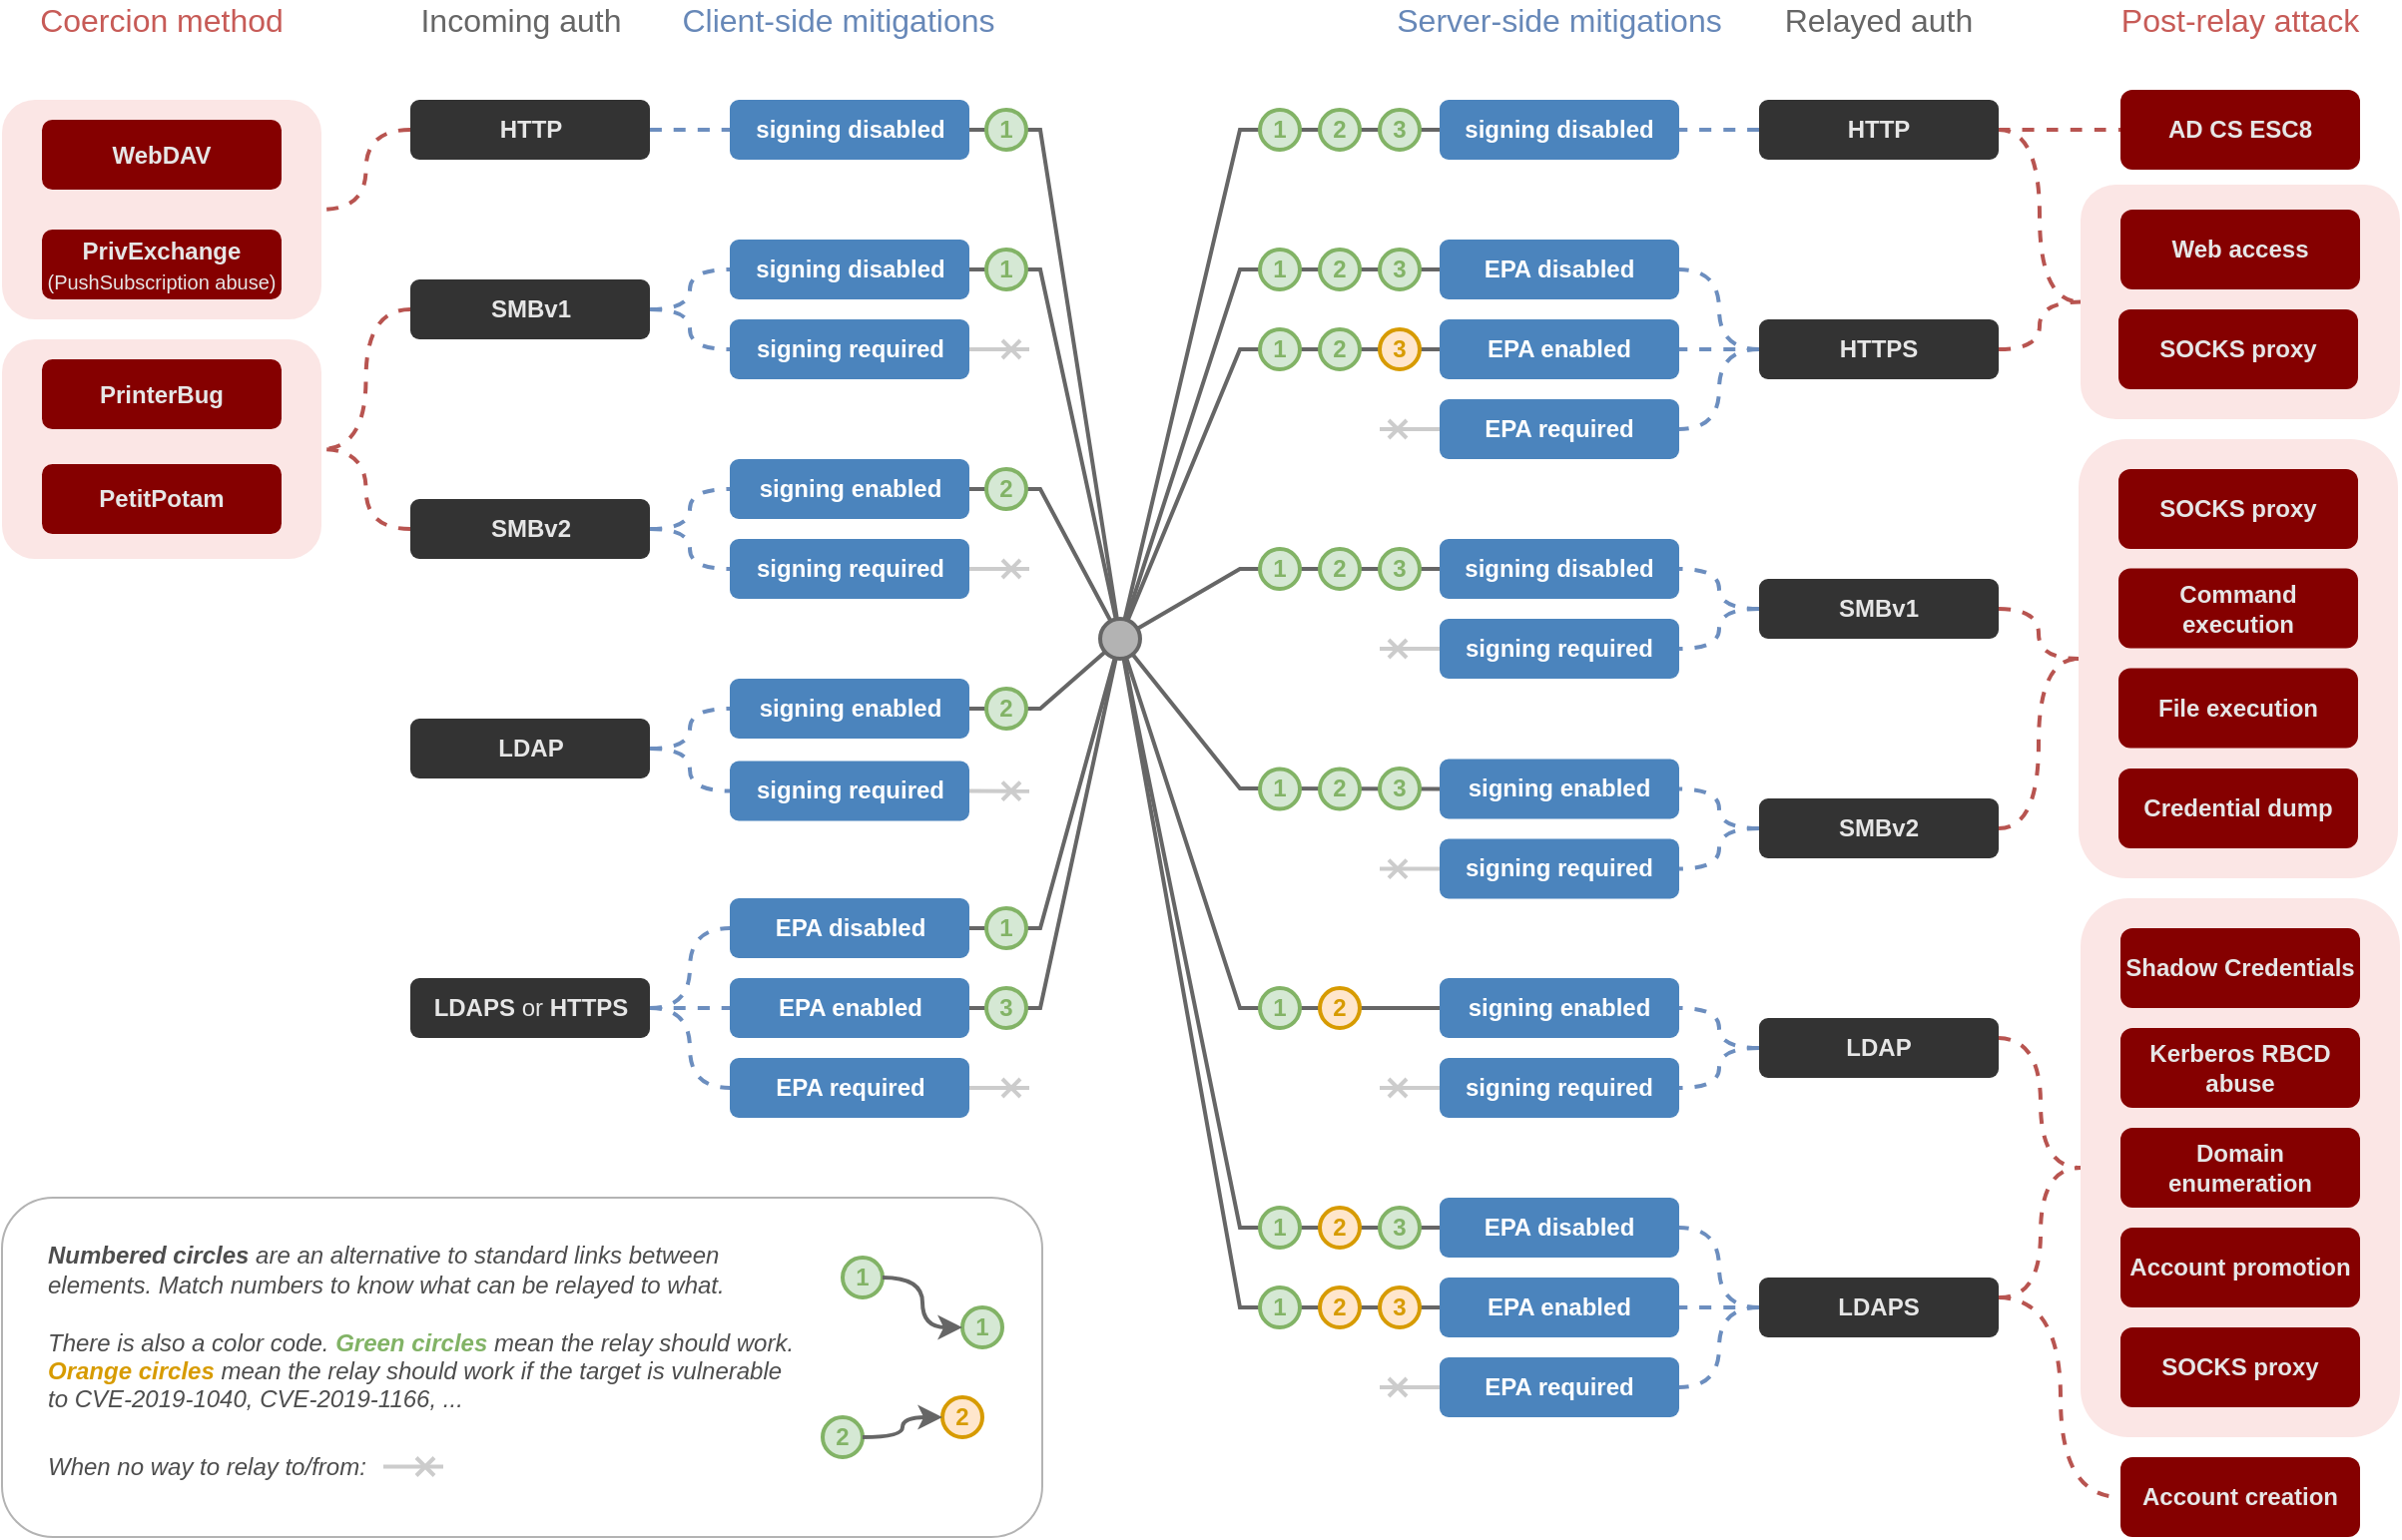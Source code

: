 <mxfile version="14.9.4" type="github">
  <diagram id="hH7pEeF3YHhmBUNXaw4B" name="Page-1">
    <mxGraphModel dx="347" dy="2349" grid="1" gridSize="10" guides="1" tooltips="1" connect="1" arrows="1" fold="1" page="0" pageScale="1" pageWidth="850" pageHeight="1100" math="0" shadow="0">
      <root>
        <mxCell id="0" />
        <mxCell id="1" parent="0" />
        <mxCell id="snwm5DKrS2Qic9GJKbOS-49" value="" style="rounded=1;whiteSpace=wrap;html=1;fillColor=#f8cecc;fontStyle=1;opacity=50;strokeColor=none;" vertex="1" parent="1">
          <mxGeometry x="2511" y="-867.5" width="160" height="117.5" as="geometry" />
        </mxCell>
        <mxCell id="MCJ4tLDUuDzxqkEf6m1W-9" value="" style="rounded=1;whiteSpace=wrap;html=1;fillColor=#f8cecc;fontStyle=1;opacity=50;strokeColor=none;" vertex="1" parent="1">
          <mxGeometry x="1470" y="-790" width="160" height="110" as="geometry" />
        </mxCell>
        <mxCell id="MCJ4tLDUuDzxqkEf6m1W-6" value="" style="rounded=1;whiteSpace=wrap;html=1;fillColor=#f8cecc;fontStyle=1;opacity=50;strokeColor=none;" vertex="1" parent="1">
          <mxGeometry x="1470" y="-910" width="160" height="110" as="geometry" />
        </mxCell>
        <mxCell id="J9YO0TIa6yCJs-UxPbS8-112" value="" style="rounded=1;whiteSpace=wrap;html=1;fillColor=#f8cecc;fontStyle=1;opacity=50;strokeColor=none;" parent="1" vertex="1">
          <mxGeometry x="2510" y="-740" width="160" height="220" as="geometry" />
        </mxCell>
        <mxCell id="J9YO0TIa6yCJs-UxPbS8-108" value="" style="rounded=1;whiteSpace=wrap;html=1;fillColor=#f8cecc;fontStyle=1;opacity=50;strokeColor=none;" parent="1" vertex="1">
          <mxGeometry x="2511" y="-510" width="160" height="270" as="geometry" />
        </mxCell>
        <mxCell id="J9YO0TIa6yCJs-UxPbS8-78" style="edgeStyle=orthogonalEdgeStyle;curved=1;rounded=0;orthogonalLoop=1;jettySize=auto;html=1;exitX=1;exitY=0.5;exitDx=0;exitDy=0;entryX=0;entryY=0.5;entryDx=0;entryDy=0;strokeColor=#6c8ebf;strokeWidth=2;fillColor=#dae8fc;dashed=1;endArrow=none;endFill=0;" parent="1" source="J9YO0TIa6yCJs-UxPbS8-3" target="J9YO0TIa6yCJs-UxPbS8-42" edge="1">
          <mxGeometry relative="1" as="geometry" />
        </mxCell>
        <mxCell id="J9YO0TIa6yCJs-UxPbS8-79" style="edgeStyle=orthogonalEdgeStyle;curved=1;rounded=0;orthogonalLoop=1;jettySize=auto;html=1;exitX=1;exitY=0.5;exitDx=0;exitDy=0;entryX=0;entryY=0.5;entryDx=0;entryDy=0;strokeColor=#6c8ebf;strokeWidth=2;fillColor=#dae8fc;dashed=1;endArrow=none;endFill=0;" parent="1" source="J9YO0TIa6yCJs-UxPbS8-3" target="J9YO0TIa6yCJs-UxPbS8-43" edge="1">
          <mxGeometry relative="1" as="geometry" />
        </mxCell>
        <mxCell id="J9YO0TIa6yCJs-UxPbS8-3" value="LDAP" style="rounded=1;whiteSpace=wrap;html=1;fontColor=#E6E6E6;fontStyle=1;fillColor=#333333;strokeColor=none;" parent="1" vertex="1">
          <mxGeometry x="1674.5" y="-600" width="120" height="30" as="geometry" />
        </mxCell>
        <mxCell id="J9YO0TIa6yCJs-UxPbS8-73" style="edgeStyle=orthogonalEdgeStyle;curved=1;rounded=0;orthogonalLoop=1;jettySize=auto;html=1;exitX=1;exitY=0.5;exitDx=0;exitDy=0;entryX=0;entryY=0.5;entryDx=0;entryDy=0;strokeColor=#6c8ebf;strokeWidth=2;fillColor=#dae8fc;dashed=1;endArrow=none;endFill=0;" parent="1" source="J9YO0TIa6yCJs-UxPbS8-4" target="J9YO0TIa6yCJs-UxPbS8-61" edge="1">
          <mxGeometry relative="1" as="geometry" />
        </mxCell>
        <mxCell id="J9YO0TIa6yCJs-UxPbS8-4" value="HTTP" style="rounded=1;whiteSpace=wrap;html=1;fontColor=#E6E6E6;fontStyle=1;fillColor=#333333;strokeColor=none;" parent="1" vertex="1">
          <mxGeometry x="1674.5" y="-910" width="120" height="30" as="geometry" />
        </mxCell>
        <mxCell id="J9YO0TIa6yCJs-UxPbS8-5" value="Credential dump" style="rounded=1;whiteSpace=wrap;html=1;fontColor=#E6E6E6;fillColor=#850000;strokeColor=none;fontStyle=1" parent="1" vertex="1">
          <mxGeometry x="2530.0" y="-575" width="120" height="40" as="geometry" />
        </mxCell>
        <mxCell id="J9YO0TIa6yCJs-UxPbS8-7" value="Domain enumeration" style="rounded=1;whiteSpace=wrap;html=1;fontColor=#E6E6E6;fillColor=#850000;strokeColor=none;fontStyle=1" parent="1" vertex="1">
          <mxGeometry x="2531" y="-395" width="120" height="40" as="geometry" />
        </mxCell>
        <mxCell id="J9YO0TIa6yCJs-UxPbS8-9" value="Kerberos RBCD abuse" style="rounded=1;whiteSpace=wrap;html=1;fontColor=#E6E6E6;fillColor=#850000;strokeColor=none;fontStyle=1" parent="1" vertex="1">
          <mxGeometry x="2531" y="-445" width="120" height="40" as="geometry" />
        </mxCell>
        <mxCell id="J9YO0TIa6yCJs-UxPbS8-10" value="Shadow Credentials" style="rounded=1;whiteSpace=wrap;html=1;fontColor=#E6E6E6;fillColor=#850000;strokeColor=none;fontStyle=1" parent="1" vertex="1">
          <mxGeometry x="2531" y="-495" width="120" height="40" as="geometry" />
        </mxCell>
        <mxCell id="J9YO0TIa6yCJs-UxPbS8-12" value="Account promotion" style="rounded=1;whiteSpace=wrap;html=1;fontColor=#E6E6E6;fillColor=#850000;strokeColor=none;fontStyle=1" parent="1" vertex="1">
          <mxGeometry x="2531" y="-345" width="120" height="40" as="geometry" />
        </mxCell>
        <mxCell id="J9YO0TIa6yCJs-UxPbS8-13" value="Account creation" style="rounded=1;whiteSpace=wrap;html=1;fontColor=#E6E6E6;fillColor=#850000;strokeColor=none;fontStyle=1" parent="1" vertex="1">
          <mxGeometry x="2531" y="-230" width="120" height="40" as="geometry" />
        </mxCell>
        <mxCell id="J9YO0TIa6yCJs-UxPbS8-85" style="edgeStyle=orthogonalEdgeStyle;curved=1;rounded=0;orthogonalLoop=1;jettySize=auto;html=1;exitX=0;exitY=0.5;exitDx=0;exitDy=0;entryX=1;entryY=0.5;entryDx=0;entryDy=0;strokeColor=#6c8ebf;strokeWidth=2;dashed=1;endArrow=none;endFill=0;fillColor=#dae8fc;" parent="1" source="J9YO0TIa6yCJs-UxPbS8-14" target="J9YO0TIa6yCJs-UxPbS8-21" edge="1">
          <mxGeometry relative="1" as="geometry" />
        </mxCell>
        <mxCell id="J9YO0TIa6yCJs-UxPbS8-86" style="edgeStyle=orthogonalEdgeStyle;curved=1;rounded=0;orthogonalLoop=1;jettySize=auto;html=1;exitX=0;exitY=0.5;exitDx=0;exitDy=0;entryX=1;entryY=0.5;entryDx=0;entryDy=0;strokeColor=#6c8ebf;strokeWidth=2;dashed=1;endArrow=none;endFill=0;fillColor=#dae8fc;" parent="1" source="J9YO0TIa6yCJs-UxPbS8-14" target="J9YO0TIa6yCJs-UxPbS8-26" edge="1">
          <mxGeometry relative="1" as="geometry" />
        </mxCell>
        <mxCell id="J9YO0TIa6yCJs-UxPbS8-114" style="edgeStyle=orthogonalEdgeStyle;curved=1;rounded=0;orthogonalLoop=1;jettySize=auto;html=1;exitX=1;exitY=0.5;exitDx=0;exitDy=0;entryX=0;entryY=0.5;entryDx=0;entryDy=0;strokeColor=#b85450;strokeWidth=2;endArrow=none;endFill=0;dashed=1;fillColor=#f8cecc;" parent="1" source="J9YO0TIa6yCJs-UxPbS8-14" target="J9YO0TIa6yCJs-UxPbS8-112" edge="1">
          <mxGeometry relative="1" as="geometry" />
        </mxCell>
        <mxCell id="J9YO0TIa6yCJs-UxPbS8-14" value="SMBv1" style="rounded=1;whiteSpace=wrap;html=1;fontColor=#E6E6E6;fontStyle=1;fillColor=#333333;strokeColor=none;" parent="1" vertex="1">
          <mxGeometry x="2350" y="-670" width="120" height="30" as="geometry" />
        </mxCell>
        <mxCell id="J9YO0TIa6yCJs-UxPbS8-90" style="edgeStyle=orthogonalEdgeStyle;curved=1;rounded=0;orthogonalLoop=1;jettySize=auto;html=1;exitX=0;exitY=0.5;exitDx=0;exitDy=0;entryX=1;entryY=0.5;entryDx=0;entryDy=0;strokeColor=#6c8ebf;strokeWidth=2;dashed=1;endArrow=none;endFill=0;fillColor=#dae8fc;" parent="1" source="J9YO0TIa6yCJs-UxPbS8-15" target="J9YO0TIa6yCJs-UxPbS8-31" edge="1">
          <mxGeometry relative="1" as="geometry" />
        </mxCell>
        <mxCell id="J9YO0TIa6yCJs-UxPbS8-92" style="edgeStyle=orthogonalEdgeStyle;curved=1;rounded=0;orthogonalLoop=1;jettySize=auto;html=1;exitX=0;exitY=0.5;exitDx=0;exitDy=0;entryX=1;entryY=0.5;entryDx=0;entryDy=0;strokeColor=#6c8ebf;strokeWidth=2;dashed=1;endArrow=none;endFill=0;fillColor=#dae8fc;" parent="1" source="J9YO0TIa6yCJs-UxPbS8-15" target="J9YO0TIa6yCJs-UxPbS8-32" edge="1">
          <mxGeometry relative="1" as="geometry" />
        </mxCell>
        <mxCell id="J9YO0TIa6yCJs-UxPbS8-109" style="edgeStyle=orthogonalEdgeStyle;curved=1;rounded=0;orthogonalLoop=1;jettySize=auto;html=1;exitX=1;exitY=0.5;exitDx=0;exitDy=0;entryX=0;entryY=0.5;entryDx=0;entryDy=0;strokeColor=#b85450;strokeWidth=2;endArrow=none;endFill=0;dashed=1;fillColor=#f8cecc;" parent="1" target="J9YO0TIa6yCJs-UxPbS8-108" edge="1">
          <mxGeometry relative="1" as="geometry">
            <mxPoint x="2470" y="-440" as="sourcePoint" />
          </mxGeometry>
        </mxCell>
        <mxCell id="J9YO0TIa6yCJs-UxPbS8-15" value="LDAP" style="rounded=1;whiteSpace=wrap;html=1;fontColor=#E6E6E6;fontStyle=1;fillColor=#333333;strokeColor=none;" parent="1" vertex="1">
          <mxGeometry x="2350" y="-450" width="120" height="30" as="geometry" />
        </mxCell>
        <mxCell id="J9YO0TIa6yCJs-UxPbS8-225" style="rounded=0;orthogonalLoop=1;jettySize=auto;html=1;exitX=0;exitY=0.5;exitDx=0;exitDy=0;endArrow=none;endFill=0;strokeColor=#666666;strokeWidth=2;fontColor=#82B366;" parent="1" source="J9YO0TIa6yCJs-UxPbS8-21" edge="1">
          <mxGeometry relative="1" as="geometry">
            <mxPoint x="2030" y="-640" as="targetPoint" />
            <Array as="points">
              <mxPoint x="2090" y="-675" />
            </Array>
          </mxGeometry>
        </mxCell>
        <mxCell id="J9YO0TIa6yCJs-UxPbS8-21" value="signing disabled" style="rounded=1;whiteSpace=wrap;html=1;strokeColor=none;fontStyle=1;fillColor=#4B84BD;fontColor=#FFFFFF;" parent="1" vertex="1">
          <mxGeometry x="2190" y="-690" width="120" height="30" as="geometry" />
        </mxCell>
        <mxCell id="J9YO0TIa6yCJs-UxPbS8-23" value="signing enabled" style="rounded=1;whiteSpace=wrap;html=1;strokeColor=none;fontStyle=1;fillColor=#4B84BD;fontColor=#FFFFFF;" parent="1" vertex="1">
          <mxGeometry x="2190" y="-579.75" width="120" height="30" as="geometry" />
        </mxCell>
        <mxCell id="J9YO0TIa6yCJs-UxPbS8-237" style="edgeStyle=orthogonalEdgeStyle;curved=1;rounded=0;orthogonalLoop=1;jettySize=auto;html=1;exitX=0;exitY=0.5;exitDx=0;exitDy=0;endArrow=cross;endFill=0;strokeColor=#CCCCCC;strokeWidth=2;fontColor=#CCCCCC;" parent="1" source="J9YO0TIa6yCJs-UxPbS8-24" edge="1">
          <mxGeometry relative="1" as="geometry">
            <mxPoint x="2160" y="-524.862" as="targetPoint" />
          </mxGeometry>
        </mxCell>
        <mxCell id="J9YO0TIa6yCJs-UxPbS8-24" value="signing required" style="rounded=1;whiteSpace=wrap;html=1;strokeColor=none;fontStyle=1;fillColor=#4B84BD;fontColor=#FFFFFF;" parent="1" vertex="1">
          <mxGeometry x="2190" y="-539.75" width="120" height="30" as="geometry" />
        </mxCell>
        <mxCell id="J9YO0TIa6yCJs-UxPbS8-87" style="edgeStyle=orthogonalEdgeStyle;curved=1;rounded=0;orthogonalLoop=1;jettySize=auto;html=1;exitX=0;exitY=0.5;exitDx=0;exitDy=0;entryX=1;entryY=0.5;entryDx=0;entryDy=0;strokeColor=#6c8ebf;strokeWidth=2;dashed=1;endArrow=none;endFill=0;fillColor=#dae8fc;" parent="1" source="J9YO0TIa6yCJs-UxPbS8-25" target="J9YO0TIa6yCJs-UxPbS8-23" edge="1">
          <mxGeometry relative="1" as="geometry" />
        </mxCell>
        <mxCell id="J9YO0TIa6yCJs-UxPbS8-88" style="edgeStyle=orthogonalEdgeStyle;curved=1;rounded=0;orthogonalLoop=1;jettySize=auto;html=1;exitX=0;exitY=0.5;exitDx=0;exitDy=0;entryX=1;entryY=0.5;entryDx=0;entryDy=0;strokeColor=#6c8ebf;strokeWidth=2;dashed=1;endArrow=none;endFill=0;fillColor=#dae8fc;" parent="1" source="J9YO0TIa6yCJs-UxPbS8-25" target="J9YO0TIa6yCJs-UxPbS8-24" edge="1">
          <mxGeometry relative="1" as="geometry" />
        </mxCell>
        <mxCell id="J9YO0TIa6yCJs-UxPbS8-113" style="edgeStyle=orthogonalEdgeStyle;curved=1;rounded=0;orthogonalLoop=1;jettySize=auto;html=1;exitX=1;exitY=0.5;exitDx=0;exitDy=0;entryX=0;entryY=0.5;entryDx=0;entryDy=0;strokeColor=#b85450;strokeWidth=2;endArrow=none;endFill=0;dashed=1;fillColor=#f8cecc;" parent="1" source="J9YO0TIa6yCJs-UxPbS8-25" target="J9YO0TIa6yCJs-UxPbS8-112" edge="1">
          <mxGeometry relative="1" as="geometry" />
        </mxCell>
        <mxCell id="J9YO0TIa6yCJs-UxPbS8-25" value="SMBv2" style="rounded=1;whiteSpace=wrap;html=1;fontColor=#E6E6E6;fontStyle=1;fillColor=#333333;strokeColor=none;" parent="1" vertex="1">
          <mxGeometry x="2350" y="-560" width="120" height="30" as="geometry" />
        </mxCell>
        <mxCell id="J9YO0TIa6yCJs-UxPbS8-236" style="edgeStyle=orthogonalEdgeStyle;curved=1;rounded=0;orthogonalLoop=1;jettySize=auto;html=1;exitX=0;exitY=0.5;exitDx=0;exitDy=0;endArrow=cross;endFill=0;strokeColor=#CCCCCC;strokeWidth=2;fontColor=#CCCCCC;" parent="1" source="J9YO0TIa6yCJs-UxPbS8-26" edge="1">
          <mxGeometry relative="1" as="geometry">
            <mxPoint x="2160" y="-635.207" as="targetPoint" />
          </mxGeometry>
        </mxCell>
        <mxCell id="J9YO0TIa6yCJs-UxPbS8-26" value="signing required" style="rounded=1;whiteSpace=wrap;html=1;strokeColor=none;fontStyle=1;fillColor=#4B84BD;fontColor=#FFFFFF;" parent="1" vertex="1">
          <mxGeometry x="2190" y="-650" width="120" height="30" as="geometry" />
        </mxCell>
        <mxCell id="J9YO0TIa6yCJs-UxPbS8-229" style="rounded=0;orthogonalLoop=1;jettySize=auto;html=1;exitX=0;exitY=0.5;exitDx=0;exitDy=0;endArrow=none;endFill=0;strokeColor=#666666;strokeWidth=2;fontColor=#82B366;" parent="1" source="J9YO0TIa6yCJs-UxPbS8-31" edge="1">
          <mxGeometry relative="1" as="geometry">
            <mxPoint x="2030" y="-640" as="targetPoint" />
            <Array as="points">
              <mxPoint x="2090" y="-455" />
            </Array>
          </mxGeometry>
        </mxCell>
        <mxCell id="J9YO0TIa6yCJs-UxPbS8-31" value="signing enabled" style="rounded=1;whiteSpace=wrap;html=1;strokeColor=none;fontStyle=1;fillColor=#4B84BD;fontColor=#FFFFFF;" parent="1" vertex="1">
          <mxGeometry x="2190" y="-470" width="120" height="30" as="geometry" />
        </mxCell>
        <mxCell id="J9YO0TIa6yCJs-UxPbS8-238" style="edgeStyle=orthogonalEdgeStyle;curved=1;rounded=0;orthogonalLoop=1;jettySize=auto;html=1;exitX=0;exitY=0.5;exitDx=0;exitDy=0;endArrow=cross;endFill=0;strokeColor=#CCCCCC;strokeWidth=2;fontColor=#CCCCCC;" parent="1" source="J9YO0TIa6yCJs-UxPbS8-32" edge="1">
          <mxGeometry relative="1" as="geometry">
            <mxPoint x="2160" y="-415.207" as="targetPoint" />
          </mxGeometry>
        </mxCell>
        <mxCell id="J9YO0TIa6yCJs-UxPbS8-32" value="signing required" style="rounded=1;whiteSpace=wrap;html=1;strokeColor=none;fontStyle=1;fillColor=#4B84BD;fontColor=#FFFFFF;" parent="1" vertex="1">
          <mxGeometry x="2190" y="-430" width="120" height="30" as="geometry" />
        </mxCell>
        <mxCell id="J9YO0TIa6yCJs-UxPbS8-89" style="edgeStyle=orthogonalEdgeStyle;curved=1;rounded=0;orthogonalLoop=1;jettySize=auto;html=1;exitX=0;exitY=0.5;exitDx=0;exitDy=0;entryX=1;entryY=0.5;entryDx=0;entryDy=0;strokeColor=#6c8ebf;strokeWidth=2;dashed=1;endArrow=none;endFill=0;fillColor=#dae8fc;" parent="1" source="J9YO0TIa6yCJs-UxPbS8-33" target="J9YO0TIa6yCJs-UxPbS8-34" edge="1">
          <mxGeometry relative="1" as="geometry" />
        </mxCell>
        <mxCell id="J9YO0TIa6yCJs-UxPbS8-91" style="edgeStyle=orthogonalEdgeStyle;curved=1;rounded=0;orthogonalLoop=1;jettySize=auto;html=1;exitX=0;exitY=0.5;exitDx=0;exitDy=0;entryX=1;entryY=0.5;entryDx=0;entryDy=0;strokeColor=#6c8ebf;strokeWidth=2;dashed=1;endArrow=none;endFill=0;fillColor=#dae8fc;" parent="1" source="J9YO0TIa6yCJs-UxPbS8-33" target="J9YO0TIa6yCJs-UxPbS8-35" edge="1">
          <mxGeometry relative="1" as="geometry" />
        </mxCell>
        <mxCell id="J9YO0TIa6yCJs-UxPbS8-93" style="edgeStyle=orthogonalEdgeStyle;curved=1;rounded=0;orthogonalLoop=1;jettySize=auto;html=1;exitX=0;exitY=0.5;exitDx=0;exitDy=0;entryX=1;entryY=0.5;entryDx=0;entryDy=0;strokeColor=#6c8ebf;strokeWidth=2;dashed=1;endArrow=none;endFill=0;fillColor=#dae8fc;" parent="1" source="J9YO0TIa6yCJs-UxPbS8-33" target="J9YO0TIa6yCJs-UxPbS8-36" edge="1">
          <mxGeometry relative="1" as="geometry" />
        </mxCell>
        <mxCell id="J9YO0TIa6yCJs-UxPbS8-110" style="edgeStyle=orthogonalEdgeStyle;curved=1;rounded=0;orthogonalLoop=1;jettySize=auto;html=1;exitX=1;exitY=0.5;exitDx=0;exitDy=0;entryX=0;entryY=0.5;entryDx=0;entryDy=0;strokeColor=#b85450;strokeWidth=2;endArrow=none;endFill=0;dashed=1;fillColor=#f8cecc;" parent="1" target="J9YO0TIa6yCJs-UxPbS8-108" edge="1">
          <mxGeometry relative="1" as="geometry">
            <mxPoint x="2470" y="-310" as="sourcePoint" />
          </mxGeometry>
        </mxCell>
        <mxCell id="J9YO0TIa6yCJs-UxPbS8-111" style="edgeStyle=orthogonalEdgeStyle;curved=1;rounded=0;orthogonalLoop=1;jettySize=auto;html=1;exitX=1;exitY=0.5;exitDx=0;exitDy=0;entryX=0;entryY=0.5;entryDx=0;entryDy=0;strokeColor=#b85450;strokeWidth=2;endArrow=none;endFill=0;dashed=1;fillColor=#f8cecc;" parent="1" target="J9YO0TIa6yCJs-UxPbS8-13" edge="1">
          <mxGeometry relative="1" as="geometry">
            <mxPoint x="2470" y="-310" as="sourcePoint" />
          </mxGeometry>
        </mxCell>
        <mxCell id="J9YO0TIa6yCJs-UxPbS8-33" value="LDAPS" style="rounded=1;whiteSpace=wrap;html=1;fontColor=#E6E6E6;fontStyle=1;fillColor=#333333;strokeColor=none;" parent="1" vertex="1">
          <mxGeometry x="2350" y="-320" width="120" height="30" as="geometry" />
        </mxCell>
        <mxCell id="J9YO0TIa6yCJs-UxPbS8-230" style="rounded=0;orthogonalLoop=1;jettySize=auto;html=1;exitX=0;exitY=0.5;exitDx=0;exitDy=0;endArrow=none;endFill=0;strokeColor=#666666;strokeWidth=2;fontColor=#82B366;" parent="1" source="J9YO0TIa6yCJs-UxPbS8-34" edge="1">
          <mxGeometry relative="1" as="geometry">
            <mxPoint x="2030" y="-640" as="targetPoint" />
            <Array as="points">
              <mxPoint x="2090" y="-345" />
            </Array>
          </mxGeometry>
        </mxCell>
        <mxCell id="J9YO0TIa6yCJs-UxPbS8-34" value="EPA disabled" style="rounded=1;whiteSpace=wrap;html=1;strokeColor=none;fontStyle=1;fillColor=#4B84BD;fontColor=#FFFFFF;" parent="1" vertex="1">
          <mxGeometry x="2190" y="-360" width="120" height="30" as="geometry" />
        </mxCell>
        <mxCell id="J9YO0TIa6yCJs-UxPbS8-231" style="rounded=0;orthogonalLoop=1;jettySize=auto;html=1;exitX=0;exitY=0.5;exitDx=0;exitDy=0;endArrow=none;endFill=0;strokeColor=#666666;strokeWidth=2;fontColor=#82B366;" parent="1" source="J9YO0TIa6yCJs-UxPbS8-35" edge="1">
          <mxGeometry relative="1" as="geometry">
            <mxPoint x="2030" y="-640" as="targetPoint" />
            <Array as="points">
              <mxPoint x="2090" y="-305" />
            </Array>
          </mxGeometry>
        </mxCell>
        <mxCell id="J9YO0TIa6yCJs-UxPbS8-35" value="EPA enabled" style="rounded=1;whiteSpace=wrap;html=1;strokeColor=none;fontStyle=1;fillColor=#4B84BD;fontColor=#FFFFFF;" parent="1" vertex="1">
          <mxGeometry x="2190" y="-320" width="120" height="30" as="geometry" />
        </mxCell>
        <mxCell id="J9YO0TIa6yCJs-UxPbS8-239" style="edgeStyle=orthogonalEdgeStyle;curved=1;rounded=0;orthogonalLoop=1;jettySize=auto;html=1;exitX=0;exitY=0.5;exitDx=0;exitDy=0;endArrow=cross;endFill=0;strokeColor=#CCCCCC;strokeWidth=2;fontColor=#CCCCCC;" parent="1" source="J9YO0TIa6yCJs-UxPbS8-36" edge="1">
          <mxGeometry relative="1" as="geometry">
            <mxPoint x="2160" y="-264.862" as="targetPoint" />
          </mxGeometry>
        </mxCell>
        <mxCell id="J9YO0TIa6yCJs-UxPbS8-36" value="EPA required" style="rounded=1;whiteSpace=wrap;html=1;strokeColor=none;fontStyle=1;fillColor=#4B84BD;fontColor=#FFFFFF;" parent="1" vertex="1">
          <mxGeometry x="2190" y="-280" width="120" height="30" as="geometry" />
        </mxCell>
        <mxCell id="J9YO0TIa6yCJs-UxPbS8-81" style="edgeStyle=orthogonalEdgeStyle;curved=1;rounded=0;orthogonalLoop=1;jettySize=auto;html=1;exitX=0;exitY=0.5;exitDx=0;exitDy=0;entryX=1;entryY=0.5;entryDx=0;entryDy=0;strokeColor=#6c8ebf;strokeWidth=2;dashed=1;endArrow=none;endFill=0;fillColor=#dae8fc;" parent="1" source="J9YO0TIa6yCJs-UxPbS8-37" target="J9YO0TIa6yCJs-UxPbS8-54" edge="1">
          <mxGeometry relative="1" as="geometry" />
        </mxCell>
        <mxCell id="J9YO0TIa6yCJs-UxPbS8-125" style="edgeStyle=orthogonalEdgeStyle;curved=1;rounded=0;orthogonalLoop=1;jettySize=auto;html=1;exitX=1;exitY=0.5;exitDx=0;exitDy=0;entryX=0;entryY=0.5;entryDx=0;entryDy=0;strokeColor=#b85450;strokeWidth=2;endArrow=none;endFill=0;dashed=1;fillColor=#f8cecc;" parent="1" source="J9YO0TIa6yCJs-UxPbS8-37" target="J9YO0TIa6yCJs-UxPbS8-55" edge="1">
          <mxGeometry relative="1" as="geometry" />
        </mxCell>
        <mxCell id="J9YO0TIa6yCJs-UxPbS8-126" style="edgeStyle=orthogonalEdgeStyle;curved=1;rounded=0;orthogonalLoop=1;jettySize=auto;html=1;exitX=1;exitY=0.5;exitDx=0;exitDy=0;entryX=0;entryY=0.5;entryDx=0;entryDy=0;strokeColor=#b85450;strokeWidth=2;endArrow=none;endFill=0;dashed=1;fillColor=#f8cecc;" parent="1" source="J9YO0TIa6yCJs-UxPbS8-37" target="snwm5DKrS2Qic9GJKbOS-49" edge="1">
          <mxGeometry relative="1" as="geometry" />
        </mxCell>
        <mxCell id="J9YO0TIa6yCJs-UxPbS8-37" value="HTTP" style="rounded=1;whiteSpace=wrap;html=1;fontColor=#E6E6E6;fontStyle=1;fillColor=#333333;strokeColor=none;" parent="1" vertex="1">
          <mxGeometry x="2350" y="-910" width="120" height="30" as="geometry" />
        </mxCell>
        <mxCell id="J9YO0TIa6yCJs-UxPbS8-82" style="edgeStyle=orthogonalEdgeStyle;curved=1;rounded=0;orthogonalLoop=1;jettySize=auto;html=1;exitX=0;exitY=0.5;exitDx=0;exitDy=0;entryX=1;entryY=0.5;entryDx=0;entryDy=0;strokeColor=#6c8ebf;strokeWidth=2;dashed=1;endArrow=none;endFill=0;fillColor=#dae8fc;" parent="1" source="J9YO0TIa6yCJs-UxPbS8-38" target="J9YO0TIa6yCJs-UxPbS8-39" edge="1">
          <mxGeometry relative="1" as="geometry" />
        </mxCell>
        <mxCell id="J9YO0TIa6yCJs-UxPbS8-83" style="edgeStyle=orthogonalEdgeStyle;curved=1;rounded=0;orthogonalLoop=1;jettySize=auto;html=1;exitX=0;exitY=0.5;exitDx=0;exitDy=0;entryX=1;entryY=0.5;entryDx=0;entryDy=0;strokeColor=#6c8ebf;strokeWidth=2;dashed=1;endArrow=none;endFill=0;fillColor=#dae8fc;" parent="1" source="J9YO0TIa6yCJs-UxPbS8-38" target="J9YO0TIa6yCJs-UxPbS8-40" edge="1">
          <mxGeometry relative="1" as="geometry" />
        </mxCell>
        <mxCell id="J9YO0TIa6yCJs-UxPbS8-84" style="edgeStyle=orthogonalEdgeStyle;curved=1;rounded=0;orthogonalLoop=1;jettySize=auto;html=1;exitX=0;exitY=0.5;exitDx=0;exitDy=0;entryX=1;entryY=0.5;entryDx=0;entryDy=0;strokeColor=#6c8ebf;strokeWidth=2;dashed=1;endArrow=none;endFill=0;fillColor=#dae8fc;" parent="1" source="J9YO0TIa6yCJs-UxPbS8-38" target="J9YO0TIa6yCJs-UxPbS8-41" edge="1">
          <mxGeometry relative="1" as="geometry" />
        </mxCell>
        <mxCell id="J9YO0TIa6yCJs-UxPbS8-127" style="edgeStyle=orthogonalEdgeStyle;curved=1;rounded=0;orthogonalLoop=1;jettySize=auto;html=1;exitX=1;exitY=0.5;exitDx=0;exitDy=0;entryX=0;entryY=0.5;entryDx=0;entryDy=0;strokeColor=#b85450;strokeWidth=2;endArrow=none;endFill=0;dashed=1;fillColor=#f8cecc;" parent="1" source="J9YO0TIa6yCJs-UxPbS8-38" target="snwm5DKrS2Qic9GJKbOS-49" edge="1">
          <mxGeometry relative="1" as="geometry" />
        </mxCell>
        <mxCell id="J9YO0TIa6yCJs-UxPbS8-38" value="HTTPS" style="rounded=1;whiteSpace=wrap;html=1;fontColor=#E6E6E6;fontStyle=1;fillColor=#333333;strokeColor=none;" parent="1" vertex="1">
          <mxGeometry x="2350" y="-800" width="120" height="30" as="geometry" />
        </mxCell>
        <mxCell id="J9YO0TIa6yCJs-UxPbS8-223" style="rounded=0;orthogonalLoop=1;jettySize=auto;html=1;exitX=0;exitY=0.5;exitDx=0;exitDy=0;endArrow=none;endFill=0;strokeColor=#666666;strokeWidth=2;fontColor=#82B366;" parent="1" source="J9YO0TIa6yCJs-UxPbS8-39" edge="1">
          <mxGeometry relative="1" as="geometry">
            <mxPoint x="2030" y="-640" as="targetPoint" />
            <Array as="points">
              <mxPoint x="2090" y="-825" />
            </Array>
          </mxGeometry>
        </mxCell>
        <mxCell id="J9YO0TIa6yCJs-UxPbS8-39" value="EPA disabled" style="rounded=1;whiteSpace=wrap;html=1;strokeColor=none;fontStyle=1;fillColor=#4B84BD;fontColor=#FFFFFF;" parent="1" vertex="1">
          <mxGeometry x="2190" y="-840" width="120" height="30" as="geometry" />
        </mxCell>
        <mxCell id="J9YO0TIa6yCJs-UxPbS8-224" style="rounded=0;orthogonalLoop=1;jettySize=auto;html=1;exitX=0;exitY=0.5;exitDx=0;exitDy=0;endArrow=none;endFill=0;strokeColor=#666666;strokeWidth=2;fontColor=#82B366;" parent="1" source="J9YO0TIa6yCJs-UxPbS8-40" edge="1">
          <mxGeometry relative="1" as="geometry">
            <mxPoint x="2030" y="-640" as="targetPoint" />
            <Array as="points">
              <mxPoint x="2090" y="-785" />
            </Array>
          </mxGeometry>
        </mxCell>
        <mxCell id="J9YO0TIa6yCJs-UxPbS8-40" value="EPA enabled" style="rounded=1;whiteSpace=wrap;html=1;strokeColor=none;fontStyle=1;fillColor=#4B84BD;fontColor=#FFFFFF;" parent="1" vertex="1">
          <mxGeometry x="2190" y="-800" width="120" height="30" as="geometry" />
        </mxCell>
        <mxCell id="J9YO0TIa6yCJs-UxPbS8-235" style="edgeStyle=orthogonalEdgeStyle;curved=1;rounded=0;orthogonalLoop=1;jettySize=auto;html=1;exitX=0;exitY=0.5;exitDx=0;exitDy=0;endArrow=cross;endFill=0;strokeWidth=2;fontColor=#CCCCCC;strokeColor=#CCCCCC;" parent="1" source="J9YO0TIa6yCJs-UxPbS8-41" edge="1">
          <mxGeometry relative="1" as="geometry">
            <mxPoint x="2160" y="-745" as="targetPoint" />
          </mxGeometry>
        </mxCell>
        <mxCell id="J9YO0TIa6yCJs-UxPbS8-41" value="EPA required" style="rounded=1;whiteSpace=wrap;html=1;strokeColor=none;fontStyle=1;fillColor=#4B84BD;fontColor=#FFFFFF;" parent="1" vertex="1">
          <mxGeometry x="2190" y="-760" width="120" height="30" as="geometry" />
        </mxCell>
        <mxCell id="J9YO0TIa6yCJs-UxPbS8-242" style="rounded=0;orthogonalLoop=1;jettySize=auto;html=1;exitX=1;exitY=0.5;exitDx=0;exitDy=0;endArrow=none;endFill=0;strokeColor=#666666;strokeWidth=2;fontColor=#CCCCCC;" parent="1" source="J9YO0TIa6yCJs-UxPbS8-42" edge="1">
          <mxGeometry relative="1" as="geometry">
            <mxPoint x="2030" y="-640" as="targetPoint" />
            <Array as="points">
              <mxPoint x="1990" y="-605" />
            </Array>
          </mxGeometry>
        </mxCell>
        <mxCell id="J9YO0TIa6yCJs-UxPbS8-42" value="signing enabled" style="rounded=1;whiteSpace=wrap;html=1;strokeColor=none;fontStyle=1;fillColor=#4B84BD;fontColor=#FFFFFF;" parent="1" vertex="1">
          <mxGeometry x="1834.5" y="-620" width="120" height="30" as="geometry" />
        </mxCell>
        <mxCell id="J9YO0TIa6yCJs-UxPbS8-213" style="edgeStyle=orthogonalEdgeStyle;curved=1;rounded=0;orthogonalLoop=1;jettySize=auto;html=1;exitX=1;exitY=0.5;exitDx=0;exitDy=0;endArrow=cross;endFill=0;strokeWidth=2;fontColor=#82B366;strokeColor=#CCCCCC;" parent="1" source="J9YO0TIa6yCJs-UxPbS8-43" edge="1">
          <mxGeometry relative="1" as="geometry">
            <mxPoint x="1984.5" y="-563.667" as="targetPoint" />
          </mxGeometry>
        </mxCell>
        <mxCell id="J9YO0TIa6yCJs-UxPbS8-43" value="signing required" style="rounded=1;whiteSpace=wrap;html=1;strokeColor=none;fontStyle=1;fillColor=#4B84BD;fontColor=#FFFFFF;" parent="1" vertex="1">
          <mxGeometry x="1834.5" y="-578.75" width="120" height="30" as="geometry" />
        </mxCell>
        <mxCell id="J9YO0TIa6yCJs-UxPbS8-74" style="edgeStyle=orthogonalEdgeStyle;curved=1;rounded=0;orthogonalLoop=1;jettySize=auto;html=1;exitX=1;exitY=0.5;exitDx=0;exitDy=0;entryX=0;entryY=0.5;entryDx=0;entryDy=0;strokeColor=#6c8ebf;strokeWidth=2;fillColor=#dae8fc;dashed=1;endArrow=none;endFill=0;" parent="1" source="J9YO0TIa6yCJs-UxPbS8-47" target="J9YO0TIa6yCJs-UxPbS8-48" edge="1">
          <mxGeometry relative="1" as="geometry" />
        </mxCell>
        <mxCell id="J9YO0TIa6yCJs-UxPbS8-75" style="edgeStyle=orthogonalEdgeStyle;curved=1;rounded=0;orthogonalLoop=1;jettySize=auto;html=1;exitX=1;exitY=0.5;exitDx=0;exitDy=0;entryX=0;entryY=0.5;entryDx=0;entryDy=0;strokeColor=#6c8ebf;strokeWidth=2;fillColor=#dae8fc;dashed=1;endArrow=none;endFill=0;" parent="1" source="J9YO0TIa6yCJs-UxPbS8-47" target="J9YO0TIa6yCJs-UxPbS8-52" edge="1">
          <mxGeometry relative="1" as="geometry" />
        </mxCell>
        <mxCell id="J9YO0TIa6yCJs-UxPbS8-47" value="SMBv1" style="rounded=1;whiteSpace=wrap;html=1;fontColor=#E6E6E6;fontStyle=1;fillColor=#333333;strokeColor=none;" parent="1" vertex="1">
          <mxGeometry x="1674.5" y="-820" width="120" height="30" as="geometry" />
        </mxCell>
        <mxCell id="J9YO0TIa6yCJs-UxPbS8-217" style="rounded=0;orthogonalLoop=1;jettySize=auto;html=1;exitX=1;exitY=0.5;exitDx=0;exitDy=0;endArrow=none;endFill=0;strokeColor=#666666;strokeWidth=2;fontColor=#82B366;" parent="1" source="J9YO0TIa6yCJs-UxPbS8-48" edge="1">
          <mxGeometry relative="1" as="geometry">
            <mxPoint x="2030" y="-640" as="targetPoint" />
            <Array as="points">
              <mxPoint x="1990" y="-825" />
            </Array>
          </mxGeometry>
        </mxCell>
        <mxCell id="J9YO0TIa6yCJs-UxPbS8-48" value="signing disabled" style="rounded=1;whiteSpace=wrap;html=1;strokeColor=none;fontStyle=1;fillColor=#4B84BD;fontColor=#FFFFFF;" parent="1" vertex="1">
          <mxGeometry x="1834.5" y="-840" width="120" height="30" as="geometry" />
        </mxCell>
        <mxCell id="J9YO0TIa6yCJs-UxPbS8-241" style="rounded=0;orthogonalLoop=1;jettySize=auto;html=1;exitX=1;exitY=0.5;exitDx=0;exitDy=0;endArrow=none;endFill=0;strokeWidth=2;fontColor=#CCCCCC;strokeColor=#666666;" parent="1" source="J9YO0TIa6yCJs-UxPbS8-49" edge="1">
          <mxGeometry relative="1" as="geometry">
            <mxPoint x="2030" y="-640" as="targetPoint" />
            <Array as="points">
              <mxPoint x="1990" y="-715" />
            </Array>
          </mxGeometry>
        </mxCell>
        <mxCell id="J9YO0TIa6yCJs-UxPbS8-49" value="signing enabled" style="rounded=1;whiteSpace=wrap;html=1;strokeColor=none;fontStyle=1;fillColor=#4B84BD;fontColor=#FFFFFF;" parent="1" vertex="1">
          <mxGeometry x="1834.5" y="-730" width="120" height="30" as="geometry" />
        </mxCell>
        <mxCell id="J9YO0TIa6yCJs-UxPbS8-214" style="edgeStyle=orthogonalEdgeStyle;curved=1;rounded=0;orthogonalLoop=1;jettySize=auto;html=1;exitX=1;exitY=0.5;exitDx=0;exitDy=0;endArrow=cross;endFill=0;strokeWidth=2;fontColor=#82B366;strokeColor=#CCCCCC;" parent="1" source="J9YO0TIa6yCJs-UxPbS8-50" edge="1">
          <mxGeometry relative="1" as="geometry">
            <mxPoint x="1984.5" y="-675" as="targetPoint" />
          </mxGeometry>
        </mxCell>
        <mxCell id="J9YO0TIa6yCJs-UxPbS8-50" value="signing required" style="rounded=1;whiteSpace=wrap;html=1;strokeColor=none;fontStyle=1;fillColor=#4B84BD;fontColor=#FFFFFF;" parent="1" vertex="1">
          <mxGeometry x="1834.5" y="-690" width="120" height="30" as="geometry" />
        </mxCell>
        <mxCell id="J9YO0TIa6yCJs-UxPbS8-76" style="edgeStyle=orthogonalEdgeStyle;curved=1;rounded=0;orthogonalLoop=1;jettySize=auto;html=1;exitX=1;exitY=0.5;exitDx=0;exitDy=0;entryX=0;entryY=0.5;entryDx=0;entryDy=0;strokeColor=#6c8ebf;strokeWidth=2;fillColor=#dae8fc;dashed=1;endArrow=none;endFill=0;" parent="1" source="J9YO0TIa6yCJs-UxPbS8-51" target="J9YO0TIa6yCJs-UxPbS8-49" edge="1">
          <mxGeometry relative="1" as="geometry" />
        </mxCell>
        <mxCell id="J9YO0TIa6yCJs-UxPbS8-77" style="edgeStyle=orthogonalEdgeStyle;curved=1;rounded=0;orthogonalLoop=1;jettySize=auto;html=1;exitX=1;exitY=0.5;exitDx=0;exitDy=0;entryX=0;entryY=0.5;entryDx=0;entryDy=0;strokeColor=#6c8ebf;strokeWidth=2;fillColor=#dae8fc;dashed=1;endArrow=none;endFill=0;" parent="1" source="J9YO0TIa6yCJs-UxPbS8-51" target="J9YO0TIa6yCJs-UxPbS8-50" edge="1">
          <mxGeometry relative="1" as="geometry" />
        </mxCell>
        <mxCell id="J9YO0TIa6yCJs-UxPbS8-51" value="SMBv2" style="rounded=1;whiteSpace=wrap;html=1;fontColor=#E6E6E6;fontStyle=1;fillColor=#333333;strokeColor=none;" parent="1" vertex="1">
          <mxGeometry x="1674.5" y="-710" width="120" height="30" as="geometry" />
        </mxCell>
        <mxCell id="J9YO0TIa6yCJs-UxPbS8-215" style="edgeStyle=orthogonalEdgeStyle;curved=1;rounded=0;orthogonalLoop=1;jettySize=auto;html=1;exitX=1;exitY=0.5;exitDx=0;exitDy=0;endArrow=cross;endFill=0;strokeWidth=2;fontColor=#82B366;strokeColor=#CCCCCC;" parent="1" source="J9YO0TIa6yCJs-UxPbS8-52" edge="1">
          <mxGeometry relative="1" as="geometry">
            <mxPoint x="1984.5" y="-785" as="targetPoint" />
          </mxGeometry>
        </mxCell>
        <mxCell id="J9YO0TIa6yCJs-UxPbS8-52" value="signing required" style="rounded=1;whiteSpace=wrap;html=1;strokeColor=none;fontStyle=1;fillColor=#4B84BD;fontColor=#FFFFFF;" parent="1" vertex="1">
          <mxGeometry x="1834.5" y="-800" width="120" height="30" as="geometry" />
        </mxCell>
        <mxCell id="J9YO0TIa6yCJs-UxPbS8-222" style="rounded=0;orthogonalLoop=1;jettySize=auto;html=1;exitX=0;exitY=0.5;exitDx=0;exitDy=0;endArrow=none;endFill=0;strokeColor=#666666;strokeWidth=2;fontColor=#82B366;" parent="1" source="J9YO0TIa6yCJs-UxPbS8-54" edge="1">
          <mxGeometry relative="1" as="geometry">
            <mxPoint x="2030" y="-640" as="targetPoint" />
            <Array as="points">
              <mxPoint x="2090" y="-895" />
            </Array>
          </mxGeometry>
        </mxCell>
        <mxCell id="J9YO0TIa6yCJs-UxPbS8-54" value="signing disabled" style="rounded=1;whiteSpace=wrap;html=1;strokeColor=none;fontStyle=1;fillColor=#4B84BD;fontColor=#FFFFFF;" parent="1" vertex="1">
          <mxGeometry x="2190" y="-910" width="120" height="30" as="geometry" />
        </mxCell>
        <mxCell id="J9YO0TIa6yCJs-UxPbS8-55" value="AD CS ESC8" style="rounded=1;whiteSpace=wrap;html=1;fontColor=#E6E6E6;fillColor=#850000;strokeColor=none;fontStyle=1" parent="1" vertex="1">
          <mxGeometry x="2531.0" y="-915" width="120" height="40" as="geometry" />
        </mxCell>
        <mxCell id="J9YO0TIa6yCJs-UxPbS8-56" value="File execution" style="rounded=1;whiteSpace=wrap;html=1;fontColor=#E6E6E6;fillColor=#850000;strokeColor=none;fontStyle=1" parent="1" vertex="1">
          <mxGeometry x="2530.0" y="-625.25" width="120" height="40" as="geometry" />
        </mxCell>
        <mxCell id="J9YO0TIa6yCJs-UxPbS8-57" value="Web access" style="rounded=1;whiteSpace=wrap;html=1;fontColor=#E6E6E6;fillColor=#850000;strokeColor=none;fontStyle=1" parent="1" vertex="1">
          <mxGeometry x="2531.0" y="-855" width="120" height="40" as="geometry" />
        </mxCell>
        <mxCell id="J9YO0TIa6yCJs-UxPbS8-59" value="Command execution" style="rounded=1;whiteSpace=wrap;html=1;fontColor=#E6E6E6;fillColor=#850000;strokeColor=none;fontStyle=1" parent="1" vertex="1">
          <mxGeometry x="2530.0" y="-675.25" width="120" height="40" as="geometry" />
        </mxCell>
        <mxCell id="J9YO0TIa6yCJs-UxPbS8-216" style="rounded=0;orthogonalLoop=1;jettySize=auto;html=1;exitX=1;exitY=0.5;exitDx=0;exitDy=0;endArrow=none;endFill=0;strokeWidth=2;fontColor=#82B366;strokeColor=#666666;" parent="1" source="J9YO0TIa6yCJs-UxPbS8-61" edge="1">
          <mxGeometry relative="1" as="geometry">
            <mxPoint x="2030" y="-640" as="targetPoint" />
            <Array as="points">
              <mxPoint x="1990" y="-895" />
            </Array>
          </mxGeometry>
        </mxCell>
        <mxCell id="J9YO0TIa6yCJs-UxPbS8-61" value="signing disabled" style="rounded=1;whiteSpace=wrap;html=1;strokeColor=none;fontStyle=1;fillColor=#4B84BD;fontColor=#FFFFFF;" parent="1" vertex="1">
          <mxGeometry x="1834.5" y="-910" width="120" height="30" as="geometry" />
        </mxCell>
        <mxCell id="J9YO0TIa6yCJs-UxPbS8-153" style="edgeStyle=orthogonalEdgeStyle;curved=1;rounded=0;orthogonalLoop=1;jettySize=auto;html=1;exitX=1;exitY=0.5;exitDx=0;exitDy=0;entryX=0;entryY=0.5;entryDx=0;entryDy=0;strokeColor=#6c8ebf;strokeWidth=2;fillColor=#dae8fc;dashed=1;endArrow=none;endFill=0;" parent="1" source="J9YO0TIa6yCJs-UxPbS8-147" target="J9YO0TIa6yCJs-UxPbS8-150" edge="1">
          <mxGeometry relative="1" as="geometry" />
        </mxCell>
        <mxCell id="J9YO0TIa6yCJs-UxPbS8-154" style="edgeStyle=orthogonalEdgeStyle;curved=1;rounded=0;orthogonalLoop=1;jettySize=auto;html=1;exitX=1;exitY=0.5;exitDx=0;exitDy=0;entryX=0;entryY=0.5;entryDx=0;entryDy=0;strokeColor=#6c8ebf;strokeWidth=2;fillColor=#dae8fc;dashed=1;endArrow=none;endFill=0;" parent="1" source="J9YO0TIa6yCJs-UxPbS8-147" target="J9YO0TIa6yCJs-UxPbS8-151" edge="1">
          <mxGeometry relative="1" as="geometry" />
        </mxCell>
        <mxCell id="J9YO0TIa6yCJs-UxPbS8-155" style="edgeStyle=orthogonalEdgeStyle;curved=1;rounded=0;orthogonalLoop=1;jettySize=auto;html=1;exitX=1;exitY=0.5;exitDx=0;exitDy=0;entryX=0;entryY=0.5;entryDx=0;entryDy=0;strokeColor=#6c8ebf;strokeWidth=2;fillColor=#dae8fc;dashed=1;endArrow=none;endFill=0;" parent="1" source="J9YO0TIa6yCJs-UxPbS8-147" target="J9YO0TIa6yCJs-UxPbS8-152" edge="1">
          <mxGeometry relative="1" as="geometry" />
        </mxCell>
        <mxCell id="J9YO0TIa6yCJs-UxPbS8-147" value="LDAPS &lt;span style=&quot;font-weight: normal&quot;&gt;or&lt;/span&gt; HTTPS" style="rounded=1;whiteSpace=wrap;html=1;fontColor=#E6E6E6;fontStyle=1;fillColor=#333333;strokeColor=none;" parent="1" vertex="1">
          <mxGeometry x="1674.5" y="-470" width="120" height="30" as="geometry" />
        </mxCell>
        <mxCell id="J9YO0TIa6yCJs-UxPbS8-220" style="rounded=0;orthogonalLoop=1;jettySize=auto;html=1;exitX=1;exitY=0.5;exitDx=0;exitDy=0;endArrow=none;endFill=0;strokeColor=#666666;strokeWidth=2;fontColor=#82B366;" parent="1" source="J9YO0TIa6yCJs-UxPbS8-150" edge="1">
          <mxGeometry relative="1" as="geometry">
            <mxPoint x="2030" y="-640" as="targetPoint" />
            <Array as="points">
              <mxPoint x="1990" y="-495" />
            </Array>
          </mxGeometry>
        </mxCell>
        <mxCell id="J9YO0TIa6yCJs-UxPbS8-150" value="EPA disabled" style="rounded=1;whiteSpace=wrap;html=1;strokeColor=none;fontStyle=1;fillColor=#4B84BD;fontColor=#FFFFFF;" parent="1" vertex="1">
          <mxGeometry x="1834.5" y="-510" width="120" height="30" as="geometry" />
        </mxCell>
        <mxCell id="J9YO0TIa6yCJs-UxPbS8-243" style="rounded=0;orthogonalLoop=1;jettySize=auto;html=1;exitX=1;exitY=0.5;exitDx=0;exitDy=0;endArrow=none;endFill=0;strokeColor=#666666;strokeWidth=2;fontColor=#CCCCCC;elbow=vertical;" parent="1" source="J9YO0TIa6yCJs-UxPbS8-151" edge="1">
          <mxGeometry relative="1" as="geometry">
            <mxPoint x="2030" y="-640" as="targetPoint" />
            <Array as="points">
              <mxPoint x="1990" y="-455" />
            </Array>
          </mxGeometry>
        </mxCell>
        <mxCell id="J9YO0TIa6yCJs-UxPbS8-151" value="EPA enabled" style="rounded=1;whiteSpace=wrap;html=1;strokeColor=none;fontStyle=1;fillColor=#4B84BD;fontColor=#FFFFFF;" parent="1" vertex="1">
          <mxGeometry x="1834.5" y="-470" width="120" height="30" as="geometry" />
        </mxCell>
        <mxCell id="J9YO0TIa6yCJs-UxPbS8-212" style="edgeStyle=orthogonalEdgeStyle;curved=1;rounded=0;orthogonalLoop=1;jettySize=auto;html=1;exitX=1;exitY=0.5;exitDx=0;exitDy=0;endArrow=cross;endFill=0;strokeWidth=2;fontColor=#82B366;strokeColor=#CCCCCC;" parent="1" source="J9YO0TIa6yCJs-UxPbS8-152" edge="1">
          <mxGeometry relative="1" as="geometry">
            <mxPoint x="1984.5" y="-415" as="targetPoint" />
          </mxGeometry>
        </mxCell>
        <mxCell id="J9YO0TIa6yCJs-UxPbS8-152" value="EPA required" style="rounded=1;whiteSpace=wrap;html=1;strokeColor=none;fontStyle=1;fillColor=#4B84BD;fontColor=#FFFFFF;" parent="1" vertex="1">
          <mxGeometry x="1834.5" y="-430" width="120" height="30" as="geometry" />
        </mxCell>
        <mxCell id="J9YO0TIa6yCJs-UxPbS8-172" value="1" style="ellipse;whiteSpace=wrap;html=1;aspect=fixed;strokeWidth=2;fontStyle=1;fillColor=#d5e8d4;strokeColor=#82b366;labelBackgroundColor=none;fontColor=#82B366;" parent="1" vertex="1">
          <mxGeometry x="1963" y="-905" width="20" height="20" as="geometry" />
        </mxCell>
        <mxCell id="J9YO0TIa6yCJs-UxPbS8-174" value="1" style="ellipse;whiteSpace=wrap;html=1;aspect=fixed;strokeWidth=2;fontStyle=1;fillColor=#d5e8d4;strokeColor=#82b366;labelBackgroundColor=none;fontColor=#82B366;" parent="1" vertex="1">
          <mxGeometry x="1963" y="-835" width="20" height="20" as="geometry" />
        </mxCell>
        <mxCell id="J9YO0TIa6yCJs-UxPbS8-175" value="1" style="ellipse;whiteSpace=wrap;html=1;aspect=fixed;strokeWidth=2;fontStyle=1;fillColor=#d5e8d4;labelBackgroundColor=none;strokeColor=#82b366;fontColor=#82B366;" parent="1" vertex="1">
          <mxGeometry x="1963" y="-505" width="20" height="20" as="geometry" />
        </mxCell>
        <mxCell id="J9YO0TIa6yCJs-UxPbS8-176" value="1" style="ellipse;whiteSpace=wrap;html=1;aspect=fixed;strokeWidth=2;fontStyle=1;fillColor=#d5e8d4;strokeColor=#82b366;labelBackgroundColor=none;fontColor=#82B366;" parent="1" vertex="1">
          <mxGeometry x="2100" y="-905" width="20" height="20" as="geometry" />
        </mxCell>
        <mxCell id="J9YO0TIa6yCJs-UxPbS8-177" value="2" style="ellipse;whiteSpace=wrap;html=1;aspect=fixed;strokeWidth=2;fontStyle=1;fillColor=#d5e8d4;strokeColor=#82b366;fontColor=#82B366;" parent="1" vertex="1">
          <mxGeometry x="2130" y="-905" width="20" height="20" as="geometry" />
        </mxCell>
        <mxCell id="J9YO0TIa6yCJs-UxPbS8-178" value="3" style="ellipse;whiteSpace=wrap;html=1;aspect=fixed;strokeWidth=2;fontStyle=1;fillColor=#d5e8d4;strokeColor=#82b366;fontColor=#82B366;" parent="1" vertex="1">
          <mxGeometry x="2160" y="-905" width="20" height="20" as="geometry" />
        </mxCell>
        <mxCell id="J9YO0TIa6yCJs-UxPbS8-179" value="1" style="ellipse;whiteSpace=wrap;html=1;aspect=fixed;strokeWidth=2;fontStyle=1;fillColor=#d5e8d4;strokeColor=#82b366;labelBackgroundColor=none;fontColor=#82B366;" parent="1" vertex="1">
          <mxGeometry x="2100" y="-835" width="20" height="20" as="geometry" />
        </mxCell>
        <mxCell id="J9YO0TIa6yCJs-UxPbS8-181" value="1" style="ellipse;whiteSpace=wrap;html=1;aspect=fixed;strokeWidth=2;fontStyle=1;fillColor=#d5e8d4;strokeColor=#82b366;labelBackgroundColor=none;fontColor=#82B366;" parent="1" vertex="1">
          <mxGeometry x="2100" y="-795" width="20" height="20" as="geometry" />
        </mxCell>
        <mxCell id="J9YO0TIa6yCJs-UxPbS8-183" value="1" style="ellipse;whiteSpace=wrap;html=1;aspect=fixed;strokeWidth=2;fontStyle=1;fillColor=#d5e8d4;strokeColor=#82b366;labelBackgroundColor=none;fontColor=#82B366;" parent="1" vertex="1">
          <mxGeometry x="2100" y="-685" width="20" height="20" as="geometry" />
        </mxCell>
        <mxCell id="J9YO0TIa6yCJs-UxPbS8-185" value="1" style="ellipse;whiteSpace=wrap;html=1;aspect=fixed;strokeWidth=2;fontStyle=1;fillColor=#d5e8d4;strokeColor=#82b366;labelBackgroundColor=none;fontColor=#82B366;" parent="1" vertex="1">
          <mxGeometry x="2100" y="-465" width="20" height="20" as="geometry" />
        </mxCell>
        <mxCell id="J9YO0TIa6yCJs-UxPbS8-186" value="1" style="ellipse;whiteSpace=wrap;html=1;aspect=fixed;strokeWidth=2;fontStyle=1;fillColor=#d5e8d4;strokeColor=#82b366;labelBackgroundColor=none;fontColor=#82B366;" parent="1" vertex="1">
          <mxGeometry x="2100" y="-355" width="20" height="20" as="geometry" />
        </mxCell>
        <mxCell id="J9YO0TIa6yCJs-UxPbS8-187" value="1" style="ellipse;whiteSpace=wrap;html=1;aspect=fixed;strokeWidth=2;fontStyle=1;fillColor=#d5e8d4;strokeColor=#82b366;labelBackgroundColor=none;fontColor=#82B366;" parent="1" vertex="1">
          <mxGeometry x="2100" y="-315" width="20" height="20" as="geometry" />
        </mxCell>
        <mxCell id="J9YO0TIa6yCJs-UxPbS8-190" value="2" style="ellipse;whiteSpace=wrap;html=1;aspect=fixed;strokeWidth=2;fontStyle=1;fillColor=#d5e8d4;strokeColor=#82b366;fontColor=#82B366;" parent="1" vertex="1">
          <mxGeometry x="2130.0" y="-685" width="20" height="20" as="geometry" />
        </mxCell>
        <mxCell id="J9YO0TIa6yCJs-UxPbS8-194" value="3" style="ellipse;whiteSpace=wrap;html=1;aspect=fixed;strokeWidth=2;fontStyle=1;fillColor=#d5e8d4;strokeColor=#82b366;fontColor=#82B366;" parent="1" vertex="1">
          <mxGeometry x="2160.0" y="-685" width="20" height="20" as="geometry" />
        </mxCell>
        <mxCell id="J9YO0TIa6yCJs-UxPbS8-195" value="3" style="ellipse;whiteSpace=wrap;html=1;aspect=fixed;strokeWidth=2;fontStyle=1;fillColor=#d5e8d4;strokeColor=#82b366;fontColor=#82B366;" parent="1" vertex="1">
          <mxGeometry x="2160.0" y="-835" width="20" height="20" as="geometry" />
        </mxCell>
        <mxCell id="J9YO0TIa6yCJs-UxPbS8-196" value="3" style="ellipse;whiteSpace=wrap;html=1;aspect=fixed;strokeWidth=2;fontStyle=1;fillColor=#d5e8d4;strokeColor=#82b366;fontColor=#82B366;" parent="1" vertex="1">
          <mxGeometry x="2160.0" y="-355" width="20" height="20" as="geometry" />
        </mxCell>
        <mxCell id="J9YO0TIa6yCJs-UxPbS8-197" value="3" style="ellipse;whiteSpace=wrap;html=1;aspect=fixed;strokeWidth=2;fontStyle=1;fillColor=#ffe6cc;strokeColor=#d79b00;fontColor=#D79B00;" parent="1" vertex="1">
          <mxGeometry x="2160.0" y="-795" width="20" height="20" as="geometry" />
        </mxCell>
        <mxCell id="J9YO0TIa6yCJs-UxPbS8-198" value="3" style="ellipse;whiteSpace=wrap;html=1;aspect=fixed;strokeWidth=2;fontStyle=1;fillColor=#ffe6cc;strokeColor=#d79b00;fontColor=#D79B00;" parent="1" vertex="1">
          <mxGeometry x="2160.0" y="-315" width="20" height="20" as="geometry" />
        </mxCell>
        <mxCell id="J9YO0TIa6yCJs-UxPbS8-199" value="2&lt;span style=&quot;font-family: monospace; font-size: 0px; font-weight: 400;&quot;&gt;%3CmxGraphModel%3E%3Croot%3E%3CmxCell%20id%3D%220%22%2F%3E%3CmxCell%20id%3D%221%22%20parent%3D%220%22%2F%3E%3CmxCell%20id%3D%222%22%20value%3D%223%22%20style%3D%22ellipse%3BwhiteSpace%3Dwrap%3Bhtml%3D1%3Baspect%3Dfixed%3BstrokeWidth%3D2%3BfontStyle%3D1%3BfillColor%3D%23f8cecc%3BstrokeColor%3D%23b85450%3BfontColor%3D%23B85450%3B%22%20vertex%3D%221%22%20parent%3D%221%22%3E%3CmxGeometry%20x%3D%222210.0%22%20y%3D%22-330%22%20width%3D%2220%22%20height%3D%2220%22%20as%3D%22geometry%22%2F%3E%3C%2FmxCell%3E%3C%2Froot%3E%3C%2FmxGraphModel%3E&lt;/span&gt;" style="ellipse;whiteSpace=wrap;html=1;aspect=fixed;strokeWidth=2;fontStyle=1;fillColor=#ffe6cc;strokeColor=#d79b00;fontColor=#D79B00;" parent="1" vertex="1">
          <mxGeometry x="2130.0" y="-315" width="20" height="20" as="geometry" />
        </mxCell>
        <mxCell id="J9YO0TIa6yCJs-UxPbS8-200" value="2" style="ellipse;whiteSpace=wrap;html=1;aspect=fixed;strokeWidth=2;fontStyle=1;fillColor=#ffe6cc;strokeColor=#d79b00;fontColor=#D79B00;" parent="1" vertex="1">
          <mxGeometry x="2130.0" y="-355" width="20" height="20" as="geometry" />
        </mxCell>
        <mxCell id="J9YO0TIa6yCJs-UxPbS8-201" value="2" style="ellipse;whiteSpace=wrap;html=1;aspect=fixed;strokeWidth=2;fontStyle=1;fillColor=#ffe6cc;strokeColor=#d79b00;fontColor=#D79B00;" parent="1" vertex="1">
          <mxGeometry x="2130.0" y="-465" width="20" height="20" as="geometry" />
        </mxCell>
        <mxCell id="J9YO0TIa6yCJs-UxPbS8-206" value="2" style="ellipse;whiteSpace=wrap;html=1;aspect=fixed;strokeWidth=2;fontStyle=1;fillColor=#d5e8d4;strokeColor=#82b366;fontColor=#82B366;" parent="1" vertex="1">
          <mxGeometry x="1963" y="-725" width="20" height="20" as="geometry" />
        </mxCell>
        <mxCell id="J9YO0TIa6yCJs-UxPbS8-207" value="2" style="ellipse;whiteSpace=wrap;html=1;aspect=fixed;strokeWidth=2;fontStyle=1;fillColor=#d5e8d4;strokeColor=#82b366;fontColor=#82B366;" parent="1" vertex="1">
          <mxGeometry x="1963" y="-615" width="20" height="20" as="geometry" />
        </mxCell>
        <mxCell id="J9YO0TIa6yCJs-UxPbS8-210" value="3" style="ellipse;whiteSpace=wrap;html=1;aspect=fixed;strokeWidth=2;fontStyle=1;fillColor=#d5e8d4;strokeColor=#82b366;fontColor=#82B366;" parent="1" vertex="1">
          <mxGeometry x="1963" y="-465" width="20" height="20" as="geometry" />
        </mxCell>
        <mxCell id="J9YO0TIa6yCJs-UxPbS8-258" value="2" style="ellipse;whiteSpace=wrap;html=1;aspect=fixed;strokeWidth=2;fontStyle=1;fillColor=#d5e8d4;strokeColor=#82b366;fontColor=#82B366;" parent="1" vertex="1">
          <mxGeometry x="2130" y="-835" width="20" height="20" as="geometry" />
        </mxCell>
        <mxCell id="J9YO0TIa6yCJs-UxPbS8-259" value="2" style="ellipse;whiteSpace=wrap;html=1;aspect=fixed;strokeWidth=2;fontStyle=1;fillColor=#d5e8d4;strokeColor=#82b366;fontColor=#82B366;" parent="1" vertex="1">
          <mxGeometry x="2130" y="-795" width="20" height="20" as="geometry" />
        </mxCell>
        <mxCell id="MCJ4tLDUuDzxqkEf6m1W-1" value="WebDAV" style="rounded=1;whiteSpace=wrap;html=1;fontColor=#E6E6E6;fillColor=#850000;strokeColor=none;fontStyle=1" vertex="1" parent="1">
          <mxGeometry x="1490" y="-900" width="120" height="35" as="geometry" />
        </mxCell>
        <mxCell id="MCJ4tLDUuDzxqkEf6m1W-2" value="PrinterBug" style="rounded=1;whiteSpace=wrap;html=1;fontColor=#E6E6E6;fillColor=#850000;strokeColor=none;fontStyle=1" vertex="1" parent="1">
          <mxGeometry x="1490" y="-780" width="120" height="35" as="geometry" />
        </mxCell>
        <mxCell id="MCJ4tLDUuDzxqkEf6m1W-3" value="PetitPotam" style="rounded=1;whiteSpace=wrap;html=1;fontColor=#E6E6E6;fillColor=#850000;strokeColor=none;fontStyle=1" vertex="1" parent="1">
          <mxGeometry x="1490" y="-727.5" width="120" height="35" as="geometry" />
        </mxCell>
        <mxCell id="MCJ4tLDUuDzxqkEf6m1W-4" value="PrivExchange&lt;br&gt;&lt;span style=&quot;font-weight: normal&quot;&gt;&lt;font style=&quot;font-size: 10px&quot;&gt;(PushSubscription abuse)&lt;/font&gt;&lt;/span&gt;" style="rounded=1;whiteSpace=wrap;html=1;fontColor=#E6E6E6;fillColor=#850000;strokeColor=none;fontStyle=1" vertex="1" parent="1">
          <mxGeometry x="1490" y="-845" width="120" height="35" as="geometry" />
        </mxCell>
        <mxCell id="MCJ4tLDUuDzxqkEf6m1W-5" style="edgeStyle=orthogonalEdgeStyle;curved=1;rounded=0;orthogonalLoop=1;jettySize=auto;html=1;strokeColor=#b85450;strokeWidth=2;endArrow=none;endFill=0;dashed=1;fillColor=#f8cecc;exitX=0;exitY=0.5;exitDx=0;exitDy=0;entryX=1;entryY=0.5;entryDx=0;entryDy=0;" edge="1" parent="1" source="J9YO0TIa6yCJs-UxPbS8-47" target="MCJ4tLDUuDzxqkEf6m1W-9">
          <mxGeometry relative="1" as="geometry">
            <mxPoint x="1614.5" y="-580" as="sourcePoint" />
            <mxPoint x="1634.5" y="-750" as="targetPoint" />
          </mxGeometry>
        </mxCell>
        <mxCell id="MCJ4tLDUuDzxqkEf6m1W-10" style="edgeStyle=orthogonalEdgeStyle;curved=1;rounded=0;orthogonalLoop=1;jettySize=auto;html=1;strokeColor=#b85450;strokeWidth=2;endArrow=none;endFill=0;dashed=1;fillColor=#f8cecc;entryX=1;entryY=0.5;entryDx=0;entryDy=0;exitX=0;exitY=0.5;exitDx=0;exitDy=0;" edge="1" parent="1" source="J9YO0TIa6yCJs-UxPbS8-4" target="MCJ4tLDUuDzxqkEf6m1W-6">
          <mxGeometry relative="1" as="geometry">
            <mxPoint x="1624.5" y="-570" as="sourcePoint" />
            <mxPoint x="1554.5" y="-610" as="targetPoint" />
          </mxGeometry>
        </mxCell>
        <mxCell id="MCJ4tLDUuDzxqkEf6m1W-11" style="edgeStyle=orthogonalEdgeStyle;curved=1;rounded=0;orthogonalLoop=1;jettySize=auto;html=1;strokeColor=#b85450;strokeWidth=2;endArrow=none;endFill=0;dashed=1;fillColor=#f8cecc;exitX=0;exitY=0.5;exitDx=0;exitDy=0;entryX=1;entryY=0.5;entryDx=0;entryDy=0;" edge="1" parent="1" source="J9YO0TIa6yCJs-UxPbS8-51" target="MCJ4tLDUuDzxqkEf6m1W-9">
          <mxGeometry relative="1" as="geometry">
            <mxPoint x="1684.5" y="-795.0" as="sourcePoint" />
            <mxPoint x="1634.5" y="-480" as="targetPoint" />
          </mxGeometry>
        </mxCell>
        <mxCell id="MCJ4tLDUuDzxqkEf6m1W-12" value="&lt;font&gt;Coercion method&lt;/font&gt;" style="text;html=1;strokeColor=none;fillColor=none;align=center;verticalAlign=middle;whiteSpace=wrap;rounded=0;fontSize=16;fontColor=#C75B57;" vertex="1" parent="1">
          <mxGeometry x="1480" y="-960" width="140" height="20" as="geometry" />
        </mxCell>
        <mxCell id="MCJ4tLDUuDzxqkEf6m1W-13" value="&lt;font color=&quot;#666666&quot;&gt;Incoming auth&lt;/font&gt;" style="text;html=1;strokeColor=none;fillColor=none;align=center;verticalAlign=middle;whiteSpace=wrap;rounded=0;fontSize=16;fontColor=#C75B57;" vertex="1" parent="1">
          <mxGeometry x="1659.5" y="-960" width="140" height="20" as="geometry" />
        </mxCell>
        <mxCell id="MCJ4tLDUuDzxqkEf6m1W-14" value="Client-side mitigations" style="text;html=1;strokeColor=none;fillColor=none;align=center;verticalAlign=middle;whiteSpace=wrap;rounded=0;fontSize=16;fontColor=#6788B8;" vertex="1" parent="1">
          <mxGeometry x="1809" y="-960" width="160" height="20" as="geometry" />
        </mxCell>
        <mxCell id="MCJ4tLDUuDzxqkEf6m1W-15" value="&lt;font color=&quot;#666666&quot;&gt;Relayed auth&lt;/font&gt;" style="text;html=1;strokeColor=none;fillColor=none;align=center;verticalAlign=middle;whiteSpace=wrap;rounded=0;fontSize=16;fontColor=#C75B57;" vertex="1" parent="1">
          <mxGeometry x="2340" y="-960" width="140" height="20" as="geometry" />
        </mxCell>
        <mxCell id="MCJ4tLDUuDzxqkEf6m1W-16" value="Post-relay attack" style="text;html=1;strokeColor=none;fillColor=none;align=center;verticalAlign=middle;whiteSpace=wrap;rounded=0;fontSize=16;fontColor=#C75B57;" vertex="1" parent="1">
          <mxGeometry x="2521" y="-960" width="140" height="20" as="geometry" />
        </mxCell>
        <mxCell id="MCJ4tLDUuDzxqkEf6m1W-17" value="Server-side mitigations" style="text;html=1;strokeColor=none;fillColor=none;align=center;verticalAlign=middle;whiteSpace=wrap;rounded=0;fontSize=16;fontColor=#6788B8;" vertex="1" parent="1">
          <mxGeometry x="2165" y="-960" width="170" height="20" as="geometry" />
        </mxCell>
        <mxCell id="snwm5DKrS2Qic9GJKbOS-19" value="" style="group" vertex="1" connectable="0" parent="1">
          <mxGeometry x="1470" y="-360" width="521" height="170" as="geometry" />
        </mxCell>
        <mxCell id="snwm5DKrS2Qic9GJKbOS-18" value="" style="rounded=1;whiteSpace=wrap;html=1;fontSize=12;fontColor=#D79B00;align=left;strokeColor=#B3B3B3;" vertex="1" parent="snwm5DKrS2Qic9GJKbOS-19">
          <mxGeometry width="521" height="170" as="geometry" />
        </mxCell>
        <mxCell id="J9YO0TIa6yCJs-UxPbS8-255" style="edgeStyle=orthogonalEdgeStyle;curved=1;rounded=0;orthogonalLoop=1;jettySize=auto;html=1;exitX=1;exitY=0.5;exitDx=0;exitDy=0;endArrow=cross;endFill=0;strokeWidth=2;fontColor=#82B366;strokeColor=#CCCCCC;" parent="snwm5DKrS2Qic9GJKbOS-19" edge="1">
          <mxGeometry relative="1" as="geometry">
            <mxPoint x="221" y="134.75" as="targetPoint" />
            <mxPoint x="191" y="134.75" as="sourcePoint" />
          </mxGeometry>
        </mxCell>
        <mxCell id="J9YO0TIa6yCJs-UxPbS8-256" value="&lt;font color=&quot;#4d4d4d&quot;&gt;When no way to relay to/from:&lt;/font&gt;" style="text;html=1;strokeColor=none;fillColor=none;align=left;verticalAlign=middle;whiteSpace=wrap;rounded=0;labelBackgroundColor=none;fontFamily=Helvetica;fontSize=12;fontStyle=2;fontColor=#B3B3B3;" parent="snwm5DKrS2Qic9GJKbOS-19" vertex="1">
          <mxGeometry x="21" y="125" width="170" height="20" as="geometry" />
        </mxCell>
        <mxCell id="snwm5DKrS2Qic9GJKbOS-5" value="1" style="ellipse;whiteSpace=wrap;html=1;aspect=fixed;strokeWidth=2;fontStyle=1;fillColor=#d5e8d4;strokeColor=#82b366;labelBackgroundColor=none;fontColor=#82B366;" vertex="1" parent="snwm5DKrS2Qic9GJKbOS-19">
          <mxGeometry x="421" y="30" width="20" height="20" as="geometry" />
        </mxCell>
        <mxCell id="snwm5DKrS2Qic9GJKbOS-9" value="&lt;b&gt;Numbered circles&lt;/b&gt; are an alternative to standard links between elements. Match numbers to know what can be relayed to what.&lt;br&gt;&lt;br&gt;There is also a color code. &lt;font color=&quot;#82b366&quot;&gt;&lt;b&gt;Green circles&lt;/b&gt;&lt;/font&gt; mean the relay should work. &lt;font color=&quot;#d79b00&quot;&gt;&lt;b&gt;Orange&lt;/b&gt; &lt;b&gt;circles&lt;/b&gt;&lt;/font&gt; mean the relay should work if the target is vulnerable to CVE-2019-1040, CVE-2019-1166, ..." style="text;html=1;strokeColor=none;fillColor=none;align=left;verticalAlign=middle;whiteSpace=wrap;rounded=0;fontSize=12;fontColor=#4D4D4D;fontStyle=2" vertex="1" parent="snwm5DKrS2Qic9GJKbOS-19">
          <mxGeometry x="21" y="15" width="380" height="100" as="geometry" />
        </mxCell>
        <mxCell id="snwm5DKrS2Qic9GJKbOS-11" value="1" style="ellipse;whiteSpace=wrap;html=1;aspect=fixed;strokeWidth=2;fontStyle=1;fillColor=#d5e8d4;strokeColor=#82b366;labelBackgroundColor=none;fontColor=#82B366;" vertex="1" parent="snwm5DKrS2Qic9GJKbOS-19">
          <mxGeometry x="481" y="55" width="20" height="20" as="geometry" />
        </mxCell>
        <mxCell id="snwm5DKrS2Qic9GJKbOS-12" style="edgeStyle=orthogonalEdgeStyle;curved=1;rounded=0;orthogonalLoop=1;jettySize=auto;html=1;exitX=0;exitY=0.5;exitDx=0;exitDy=0;endArrow=none;endFill=0;strokeColor=#666666;strokeWidth=2;fontColor=#CCCCCC;startArrow=classic;startFill=1;entryX=1;entryY=0.5;entryDx=0;entryDy=0;" edge="1" parent="snwm5DKrS2Qic9GJKbOS-19" source="snwm5DKrS2Qic9GJKbOS-11" target="snwm5DKrS2Qic9GJKbOS-5">
          <mxGeometry relative="1" as="geometry">
            <mxPoint x="461" y="55" as="targetPoint" />
            <mxPoint x="451" y="-90" as="sourcePoint" />
          </mxGeometry>
        </mxCell>
        <mxCell id="snwm5DKrS2Qic9GJKbOS-15" value="2" style="ellipse;whiteSpace=wrap;html=1;aspect=fixed;strokeWidth=2;fontStyle=1;fillColor=#d5e8d4;strokeColor=#82b366;labelBackgroundColor=none;fontColor=#82B366;" vertex="1" parent="snwm5DKrS2Qic9GJKbOS-19">
          <mxGeometry x="411" y="110" width="20" height="20" as="geometry" />
        </mxCell>
        <mxCell id="snwm5DKrS2Qic9GJKbOS-16" value="&lt;font color=&quot;#d79b00&quot;&gt;2&lt;/font&gt;" style="ellipse;whiteSpace=wrap;html=1;aspect=fixed;strokeWidth=2;fontStyle=1;fillColor=#ffe6cc;strokeColor=#d79b00;labelBackgroundColor=none;" vertex="1" parent="snwm5DKrS2Qic9GJKbOS-19">
          <mxGeometry x="471" y="100" width="20" height="20" as="geometry" />
        </mxCell>
        <mxCell id="snwm5DKrS2Qic9GJKbOS-17" style="edgeStyle=orthogonalEdgeStyle;curved=1;rounded=0;orthogonalLoop=1;jettySize=auto;html=1;exitX=0;exitY=0.5;exitDx=0;exitDy=0;endArrow=none;endFill=0;strokeColor=#666666;strokeWidth=2;fontColor=#CCCCCC;startArrow=classic;startFill=1;entryX=1;entryY=0.5;entryDx=0;entryDy=0;" edge="1" source="snwm5DKrS2Qic9GJKbOS-16" target="snwm5DKrS2Qic9GJKbOS-15" parent="snwm5DKrS2Qic9GJKbOS-19">
          <mxGeometry relative="1" as="geometry">
            <mxPoint x="461" y="130" as="targetPoint" />
            <mxPoint x="451" y="-15" as="sourcePoint" />
          </mxGeometry>
        </mxCell>
        <mxCell id="snwm5DKrS2Qic9GJKbOS-41" value="" style="rounded=0;orthogonalLoop=1;jettySize=auto;html=1;exitX=0;exitY=0.5;exitDx=0;exitDy=0;endArrow=none;endFill=0;strokeColor=#666666;strokeWidth=2;fontColor=#82B366;entryX=0.5;entryY=0.5;entryDx=0;entryDy=0;entryPerimeter=0;startArrow=none;" edge="1" parent="1" source="snwm5DKrS2Qic9GJKbOS-46">
          <mxGeometry relative="1" as="geometry">
            <mxPoint x="2031.25" y="-638.75" as="targetPoint" />
            <mxPoint x="2190" y="-564.75" as="sourcePoint" />
            <Array as="points" />
          </mxGeometry>
        </mxCell>
        <mxCell id="snwm5DKrS2Qic9GJKbOS-47" value="" style="rounded=0;orthogonalLoop=1;jettySize=auto;html=1;exitX=0;exitY=0.5;exitDx=0;exitDy=0;endArrow=none;endFill=0;strokeColor=#666666;strokeWidth=2;fontColor=#82B366;entryX=0.5;entryY=0.5;entryDx=0;entryDy=0;entryPerimeter=0;" edge="1" parent="1" source="J9YO0TIa6yCJs-UxPbS8-23" target="snwm5DKrS2Qic9GJKbOS-46">
          <mxGeometry relative="1" as="geometry">
            <mxPoint x="2031.25" y="-638.75" as="targetPoint" />
            <mxPoint x="2190" y="-564.75" as="sourcePoint" />
            <Array as="points">
              <mxPoint x="2090" y="-565" />
            </Array>
          </mxGeometry>
        </mxCell>
        <mxCell id="snwm5DKrS2Qic9GJKbOS-46" value="" style="ellipse;whiteSpace=wrap;html=1;aspect=fixed;rounded=0;shadow=0;labelBackgroundColor=none;sketch=0;fontFamily=Helvetica;fontSize=14;fontColor=#82B366;strokeWidth=2;gradientColor=none;gradientDirection=south;align=center;strokeColor=#666666;fillColor=#B3B3B3;" vertex="1" parent="1">
          <mxGeometry x="2020" y="-650" width="20" height="20" as="geometry" />
        </mxCell>
        <mxCell id="snwm5DKrS2Qic9GJKbOS-48" value="SOCKS proxy" style="rounded=1;whiteSpace=wrap;html=1;fontColor=#E6E6E6;fillColor=#850000;strokeColor=none;fontStyle=1" vertex="1" parent="1">
          <mxGeometry x="2530.0" y="-805" width="120" height="40" as="geometry" />
        </mxCell>
        <mxCell id="snwm5DKrS2Qic9GJKbOS-50" value="SOCKS proxy" style="rounded=1;whiteSpace=wrap;html=1;fontColor=#E6E6E6;fillColor=#850000;strokeColor=none;fontStyle=1" vertex="1" parent="1">
          <mxGeometry x="2530.0" y="-725" width="120" height="40" as="geometry" />
        </mxCell>
        <mxCell id="snwm5DKrS2Qic9GJKbOS-51" value="SOCKS proxy" style="rounded=1;whiteSpace=wrap;html=1;fontColor=#E6E6E6;fillColor=#850000;strokeColor=none;fontStyle=1" vertex="1" parent="1">
          <mxGeometry x="2531.0" y="-295" width="120" height="40" as="geometry" />
        </mxCell>
        <mxCell id="J9YO0TIa6yCJs-UxPbS8-184" value="1" style="ellipse;whiteSpace=wrap;html=1;aspect=fixed;strokeWidth=2;fontStyle=1;fillColor=#d5e8d4;strokeColor=#82b366;labelBackgroundColor=none;fontColor=#82B366;" parent="1" vertex="1">
          <mxGeometry x="2100" y="-574.75" width="20" height="20" as="geometry" />
        </mxCell>
        <mxCell id="J9YO0TIa6yCJs-UxPbS8-191" value="2" style="ellipse;whiteSpace=wrap;html=1;aspect=fixed;strokeWidth=2;fontStyle=1;fillColor=#d5e8d4;strokeColor=#82b366;fontColor=#82B366;" parent="1" vertex="1">
          <mxGeometry x="2130.0" y="-574.75" width="20" height="20" as="geometry" />
        </mxCell>
        <mxCell id="J9YO0TIa6yCJs-UxPbS8-193" value="3" style="ellipse;whiteSpace=wrap;html=1;aspect=fixed;strokeWidth=2;fontStyle=1;fillColor=#d5e8d4;strokeColor=#82b366;fontColor=#82B366;" parent="1" vertex="1">
          <mxGeometry x="2160.0" y="-575" width="20" height="20" as="geometry" />
        </mxCell>
      </root>
    </mxGraphModel>
  </diagram>
</mxfile>
